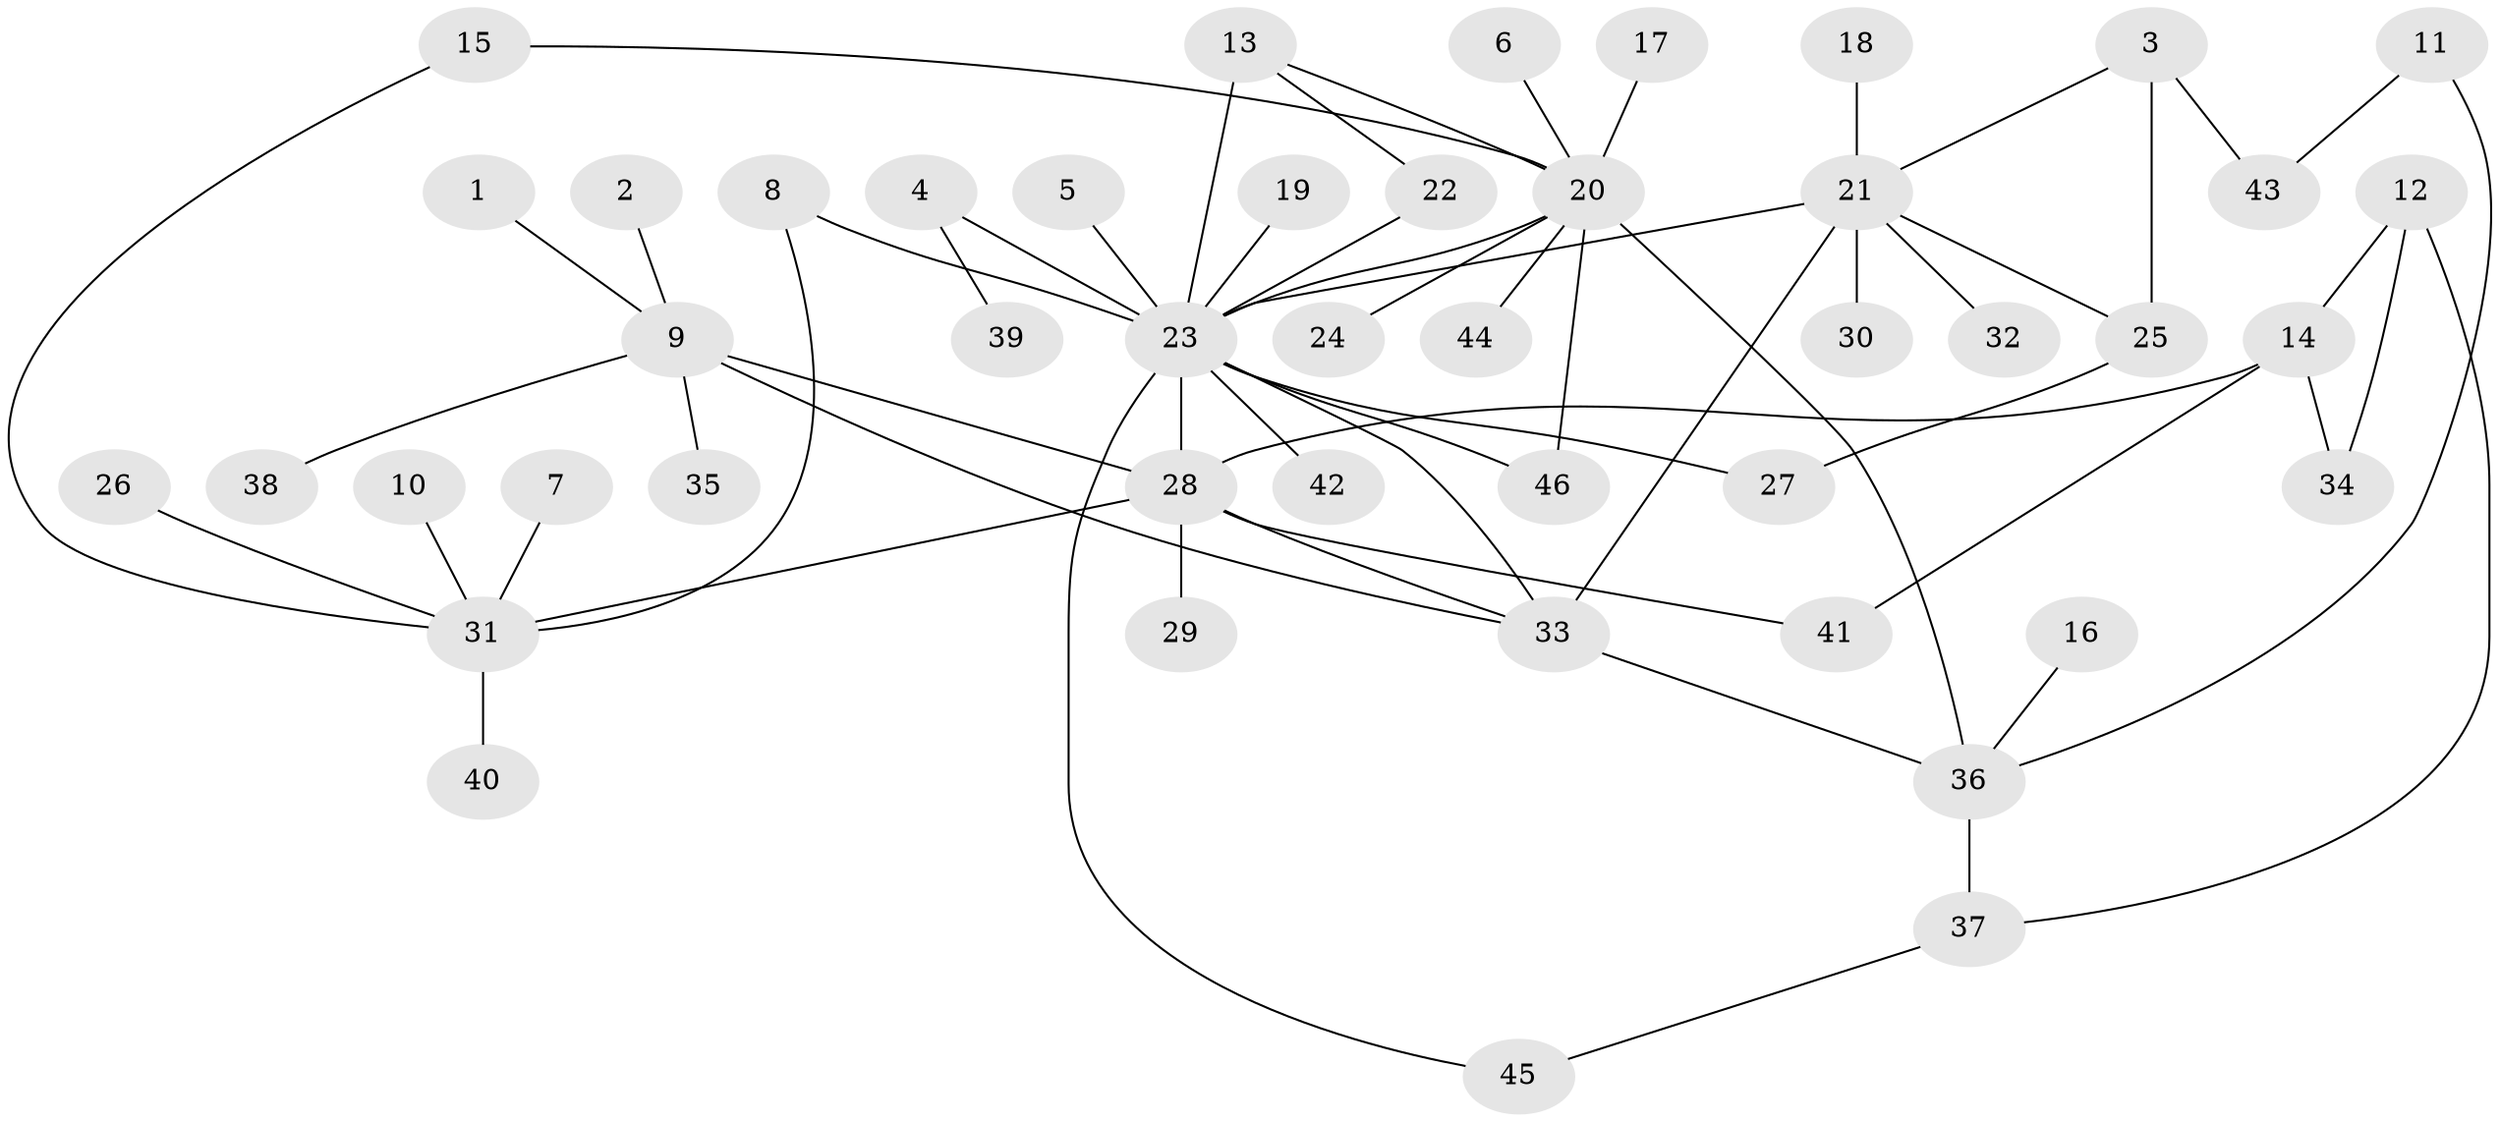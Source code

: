 // original degree distribution, {1: 0.5217391304347826, 14: 0.010869565217391304, 20: 0.010869565217391304, 10: 0.021739130434782608, 2: 0.22826086956521738, 3: 0.09782608695652174, 11: 0.010869565217391304, 9: 0.021739130434782608, 5: 0.06521739130434782, 4: 0.010869565217391304}
// Generated by graph-tools (version 1.1) at 2025/01/03/09/25 03:01:48]
// undirected, 46 vertices, 61 edges
graph export_dot {
graph [start="1"]
  node [color=gray90,style=filled];
  1;
  2;
  3;
  4;
  5;
  6;
  7;
  8;
  9;
  10;
  11;
  12;
  13;
  14;
  15;
  16;
  17;
  18;
  19;
  20;
  21;
  22;
  23;
  24;
  25;
  26;
  27;
  28;
  29;
  30;
  31;
  32;
  33;
  34;
  35;
  36;
  37;
  38;
  39;
  40;
  41;
  42;
  43;
  44;
  45;
  46;
  1 -- 9 [weight=1.0];
  2 -- 9 [weight=1.0];
  3 -- 21 [weight=1.0];
  3 -- 25 [weight=1.0];
  3 -- 43 [weight=1.0];
  4 -- 23 [weight=1.0];
  4 -- 39 [weight=1.0];
  5 -- 23 [weight=1.0];
  6 -- 20 [weight=1.0];
  7 -- 31 [weight=1.0];
  8 -- 23 [weight=1.0];
  8 -- 31 [weight=1.0];
  9 -- 28 [weight=1.0];
  9 -- 33 [weight=1.0];
  9 -- 35 [weight=1.0];
  9 -- 38 [weight=1.0];
  10 -- 31 [weight=1.0];
  11 -- 36 [weight=1.0];
  11 -- 43 [weight=1.0];
  12 -- 14 [weight=1.0];
  12 -- 34 [weight=1.0];
  12 -- 37 [weight=1.0];
  13 -- 20 [weight=1.0];
  13 -- 22 [weight=1.0];
  13 -- 23 [weight=2.0];
  14 -- 28 [weight=1.0];
  14 -- 34 [weight=1.0];
  14 -- 41 [weight=1.0];
  15 -- 20 [weight=1.0];
  15 -- 31 [weight=1.0];
  16 -- 36 [weight=1.0];
  17 -- 20 [weight=1.0];
  18 -- 21 [weight=1.0];
  19 -- 23 [weight=1.0];
  20 -- 23 [weight=1.0];
  20 -- 24 [weight=1.0];
  20 -- 36 [weight=1.0];
  20 -- 44 [weight=1.0];
  20 -- 46 [weight=1.0];
  21 -- 23 [weight=1.0];
  21 -- 25 [weight=1.0];
  21 -- 30 [weight=2.0];
  21 -- 32 [weight=1.0];
  21 -- 33 [weight=1.0];
  22 -- 23 [weight=1.0];
  23 -- 27 [weight=1.0];
  23 -- 28 [weight=1.0];
  23 -- 33 [weight=1.0];
  23 -- 42 [weight=1.0];
  23 -- 45 [weight=1.0];
  23 -- 46 [weight=1.0];
  25 -- 27 [weight=1.0];
  26 -- 31 [weight=1.0];
  28 -- 29 [weight=1.0];
  28 -- 31 [weight=1.0];
  28 -- 33 [weight=1.0];
  28 -- 41 [weight=1.0];
  31 -- 40 [weight=1.0];
  33 -- 36 [weight=2.0];
  36 -- 37 [weight=1.0];
  37 -- 45 [weight=1.0];
}
